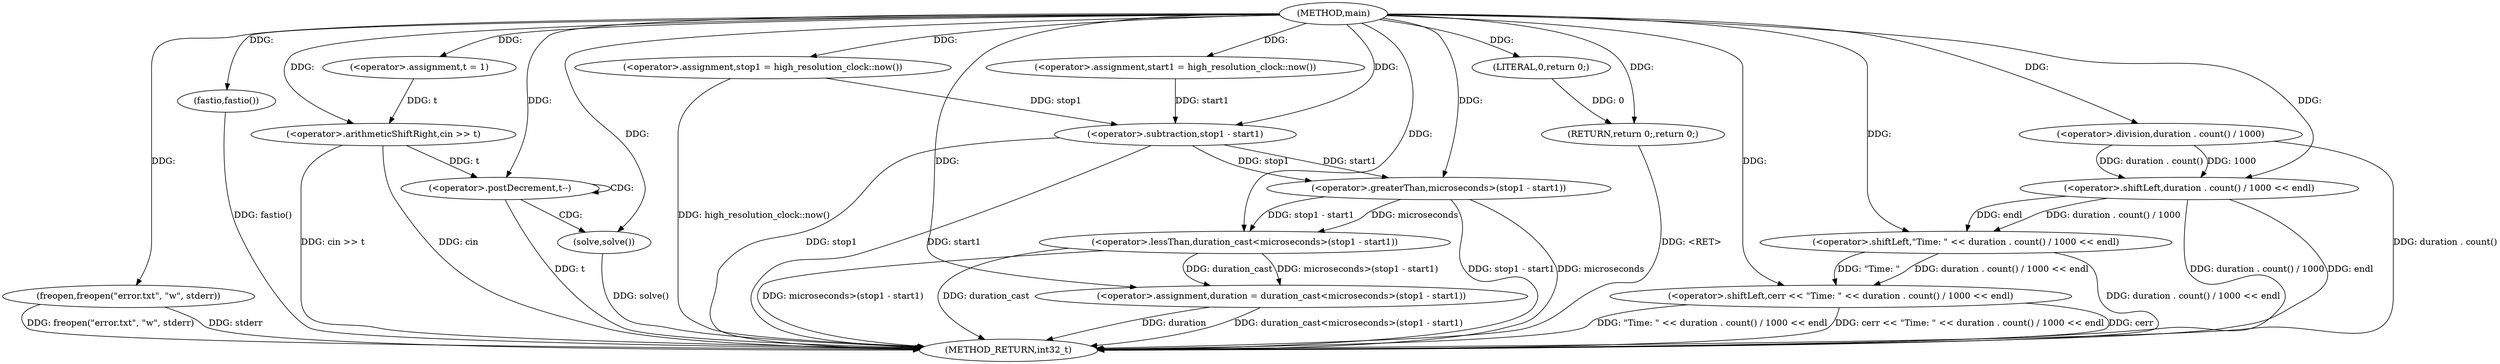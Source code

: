 digraph "main" {  
"1000925" [label = "(METHOD,main)" ]
"1000972" [label = "(METHOD_RETURN,int32_t)" ]
"1000927" [label = "(freopen,freopen(\"error.txt\", \"w\", stderr))" ]
"1000931" [label = "(fastio,fastio())" ]
"1000933" [label = "(<operator>.assignment,start1 = high_resolution_clock::now())" ]
"1000937" [label = "(<operator>.assignment,t = 1)" ]
"1000940" [label = "(<operator>.arithmeticShiftRight,cin >> t)" ]
"1000948" [label = "(<operator>.assignment,stop1 = high_resolution_clock::now())" ]
"1000952" [label = "(<operator>.assignment,duration = duration_cast<microseconds>(stop1 - start1))" ]
"1000961" [label = "(<operator>.shiftLeft,cerr << \"Time: \" << duration . count() / 1000 << endl)" ]
"1000970" [label = "(RETURN,return 0;,return 0;)" ]
"1000944" [label = "(<operator>.postDecrement,t--)" ]
"1000946" [label = "(solve,solve())" ]
"1000971" [label = "(LITERAL,0,return 0;)" ]
"1000954" [label = "(<operator>.lessThan,duration_cast<microseconds>(stop1 - start1))" ]
"1000963" [label = "(<operator>.shiftLeft,\"Time: \" << duration . count() / 1000 << endl)" ]
"1000956" [label = "(<operator>.greaterThan,microseconds>(stop1 - start1))" ]
"1000965" [label = "(<operator>.shiftLeft,duration . count() / 1000 << endl)" ]
"1000958" [label = "(<operator>.subtraction,stop1 - start1)" ]
"1000966" [label = "(<operator>.division,duration . count() / 1000)" ]
  "1000927" -> "1000972"  [ label = "DDG: freopen(\"error.txt\", \"w\", stderr)"] 
  "1000931" -> "1000972"  [ label = "DDG: fastio()"] 
  "1000940" -> "1000972"  [ label = "DDG: cin >> t"] 
  "1000944" -> "1000972"  [ label = "DDG: t"] 
  "1000948" -> "1000972"  [ label = "DDG: high_resolution_clock::now()"] 
  "1000952" -> "1000972"  [ label = "DDG: duration"] 
  "1000958" -> "1000972"  [ label = "DDG: stop1"] 
  "1000958" -> "1000972"  [ label = "DDG: start1"] 
  "1000956" -> "1000972"  [ label = "DDG: stop1 - start1"] 
  "1000954" -> "1000972"  [ label = "DDG: microseconds>(stop1 - start1)"] 
  "1000952" -> "1000972"  [ label = "DDG: duration_cast<microseconds>(stop1 - start1)"] 
  "1000966" -> "1000972"  [ label = "DDG: duration . count()"] 
  "1000965" -> "1000972"  [ label = "DDG: duration . count() / 1000"] 
  "1000963" -> "1000972"  [ label = "DDG: duration . count() / 1000 << endl"] 
  "1000961" -> "1000972"  [ label = "DDG: \"Time: \" << duration . count() / 1000 << endl"] 
  "1000961" -> "1000972"  [ label = "DDG: cerr << \"Time: \" << duration . count() / 1000 << endl"] 
  "1000946" -> "1000972"  [ label = "DDG: solve()"] 
  "1000970" -> "1000972"  [ label = "DDG: <RET>"] 
  "1000956" -> "1000972"  [ label = "DDG: microseconds"] 
  "1000940" -> "1000972"  [ label = "DDG: cin"] 
  "1000965" -> "1000972"  [ label = "DDG: endl"] 
  "1000954" -> "1000972"  [ label = "DDG: duration_cast"] 
  "1000961" -> "1000972"  [ label = "DDG: cerr"] 
  "1000927" -> "1000972"  [ label = "DDG: stderr"] 
  "1000925" -> "1000931"  [ label = "DDG: "] 
  "1000925" -> "1000933"  [ label = "DDG: "] 
  "1000925" -> "1000937"  [ label = "DDG: "] 
  "1000925" -> "1000948"  [ label = "DDG: "] 
  "1000954" -> "1000952"  [ label = "DDG: duration_cast"] 
  "1000954" -> "1000952"  [ label = "DDG: microseconds>(stop1 - start1)"] 
  "1000971" -> "1000970"  [ label = "DDG: 0"] 
  "1000925" -> "1000970"  [ label = "DDG: "] 
  "1000925" -> "1000927"  [ label = "DDG: "] 
  "1000925" -> "1000940"  [ label = "DDG: "] 
  "1000937" -> "1000940"  [ label = "DDG: t"] 
  "1000925" -> "1000946"  [ label = "DDG: "] 
  "1000925" -> "1000952"  [ label = "DDG: "] 
  "1000925" -> "1000961"  [ label = "DDG: "] 
  "1000963" -> "1000961"  [ label = "DDG: \"Time: \""] 
  "1000963" -> "1000961"  [ label = "DDG: duration . count() / 1000 << endl"] 
  "1000925" -> "1000971"  [ label = "DDG: "] 
  "1000940" -> "1000944"  [ label = "DDG: t"] 
  "1000925" -> "1000944"  [ label = "DDG: "] 
  "1000925" -> "1000954"  [ label = "DDG: "] 
  "1000956" -> "1000954"  [ label = "DDG: microseconds"] 
  "1000956" -> "1000954"  [ label = "DDG: stop1 - start1"] 
  "1000925" -> "1000963"  [ label = "DDG: "] 
  "1000965" -> "1000963"  [ label = "DDG: endl"] 
  "1000965" -> "1000963"  [ label = "DDG: duration . count() / 1000"] 
  "1000925" -> "1000956"  [ label = "DDG: "] 
  "1000958" -> "1000956"  [ label = "DDG: start1"] 
  "1000958" -> "1000956"  [ label = "DDG: stop1"] 
  "1000966" -> "1000965"  [ label = "DDG: 1000"] 
  "1000966" -> "1000965"  [ label = "DDG: duration . count()"] 
  "1000925" -> "1000965"  [ label = "DDG: "] 
  "1000948" -> "1000958"  [ label = "DDG: stop1"] 
  "1000925" -> "1000958"  [ label = "DDG: "] 
  "1000933" -> "1000958"  [ label = "DDG: start1"] 
  "1000925" -> "1000966"  [ label = "DDG: "] 
  "1000944" -> "1000944"  [ label = "CDG: "] 
  "1000944" -> "1000946"  [ label = "CDG: "] 
}
